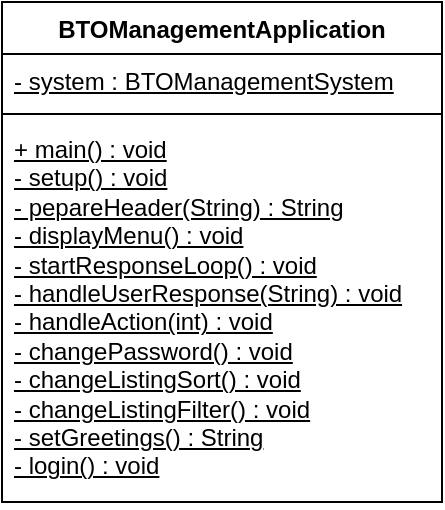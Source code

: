 <mxfile version="26.2.13">
  <diagram id="C5RBs43oDa-KdzZeNtuy" name="Page-1">
    <mxGraphModel dx="698" dy="824" grid="1" gridSize="10" guides="1" tooltips="1" connect="1" arrows="1" fold="1" page="1" pageScale="1" pageWidth="827" pageHeight="1169" math="0" shadow="0">
      <root>
        <mxCell id="WIyWlLk6GJQsqaUBKTNV-0" />
        <mxCell id="WIyWlLk6GJQsqaUBKTNV-1" parent="WIyWlLk6GJQsqaUBKTNV-0" />
        <mxCell id="lOHTlP_-WFC9AQXkSZXE-28" value="BTOManagementApplication" style="swimlane;fontStyle=1;align=center;verticalAlign=top;childLayout=stackLayout;horizontal=1;startSize=26;horizontalStack=0;resizeParent=1;resizeParentMax=0;resizeLast=0;collapsible=1;marginBottom=0;whiteSpace=wrap;html=1;" vertex="1" parent="WIyWlLk6GJQsqaUBKTNV-1">
          <mxGeometry x="280" y="220" width="220" height="250" as="geometry" />
        </mxCell>
        <mxCell id="lOHTlP_-WFC9AQXkSZXE-29" value="&lt;u&gt;- system : BTOManagementSystem&lt;/u&gt;" style="text;strokeColor=none;fillColor=none;align=left;verticalAlign=top;spacingLeft=4;spacingRight=4;overflow=hidden;rotatable=0;points=[[0,0.5],[1,0.5]];portConstraint=eastwest;whiteSpace=wrap;html=1;" vertex="1" parent="lOHTlP_-WFC9AQXkSZXE-28">
          <mxGeometry y="26" width="220" height="26" as="geometry" />
        </mxCell>
        <mxCell id="lOHTlP_-WFC9AQXkSZXE-30" value="" style="line;strokeWidth=1;fillColor=none;align=left;verticalAlign=middle;spacingTop=-1;spacingLeft=3;spacingRight=3;rotatable=0;labelPosition=right;points=[];portConstraint=eastwest;strokeColor=inherit;" vertex="1" parent="lOHTlP_-WFC9AQXkSZXE-28">
          <mxGeometry y="52" width="220" height="8" as="geometry" />
        </mxCell>
        <mxCell id="lOHTlP_-WFC9AQXkSZXE-31" value="&lt;u&gt;+ main() : void&lt;/u&gt;&lt;div&gt;&lt;u&gt;- setup() : void&lt;/u&gt;&lt;/div&gt;&lt;div&gt;&lt;u&gt;- pepareHeader(String) : String&lt;/u&gt;&lt;/div&gt;&lt;div&gt;&lt;u&gt;- displayMenu() : void&lt;/u&gt;&lt;/div&gt;&lt;div&gt;&lt;u&gt;- startResponseLoop() : void&lt;/u&gt;&lt;/div&gt;&lt;div&gt;&lt;u&gt;- handleUserResponse(String) : void&lt;/u&gt;&lt;/div&gt;&lt;div&gt;&lt;u&gt;- handleAction(int) : void&lt;/u&gt;&lt;/div&gt;&lt;div&gt;&lt;u&gt;- changePassword() : void&lt;/u&gt;&lt;/div&gt;&lt;div&gt;&lt;u&gt;- changeListingSort() : void&lt;/u&gt;&lt;/div&gt;&lt;div&gt;&lt;u&gt;- changeListingFilter() : void&lt;/u&gt;&lt;/div&gt;&lt;div&gt;&lt;u&gt;- setGreetings() : String&lt;/u&gt;&lt;/div&gt;&lt;div&gt;&lt;u&gt;- login() : void&lt;/u&gt;&lt;/div&gt;" style="text;strokeColor=none;fillColor=none;align=left;verticalAlign=top;spacingLeft=4;spacingRight=4;overflow=hidden;rotatable=0;points=[[0,0.5],[1,0.5]];portConstraint=eastwest;whiteSpace=wrap;html=1;" vertex="1" parent="lOHTlP_-WFC9AQXkSZXE-28">
          <mxGeometry y="60" width="220" height="190" as="geometry" />
        </mxCell>
      </root>
    </mxGraphModel>
  </diagram>
</mxfile>
